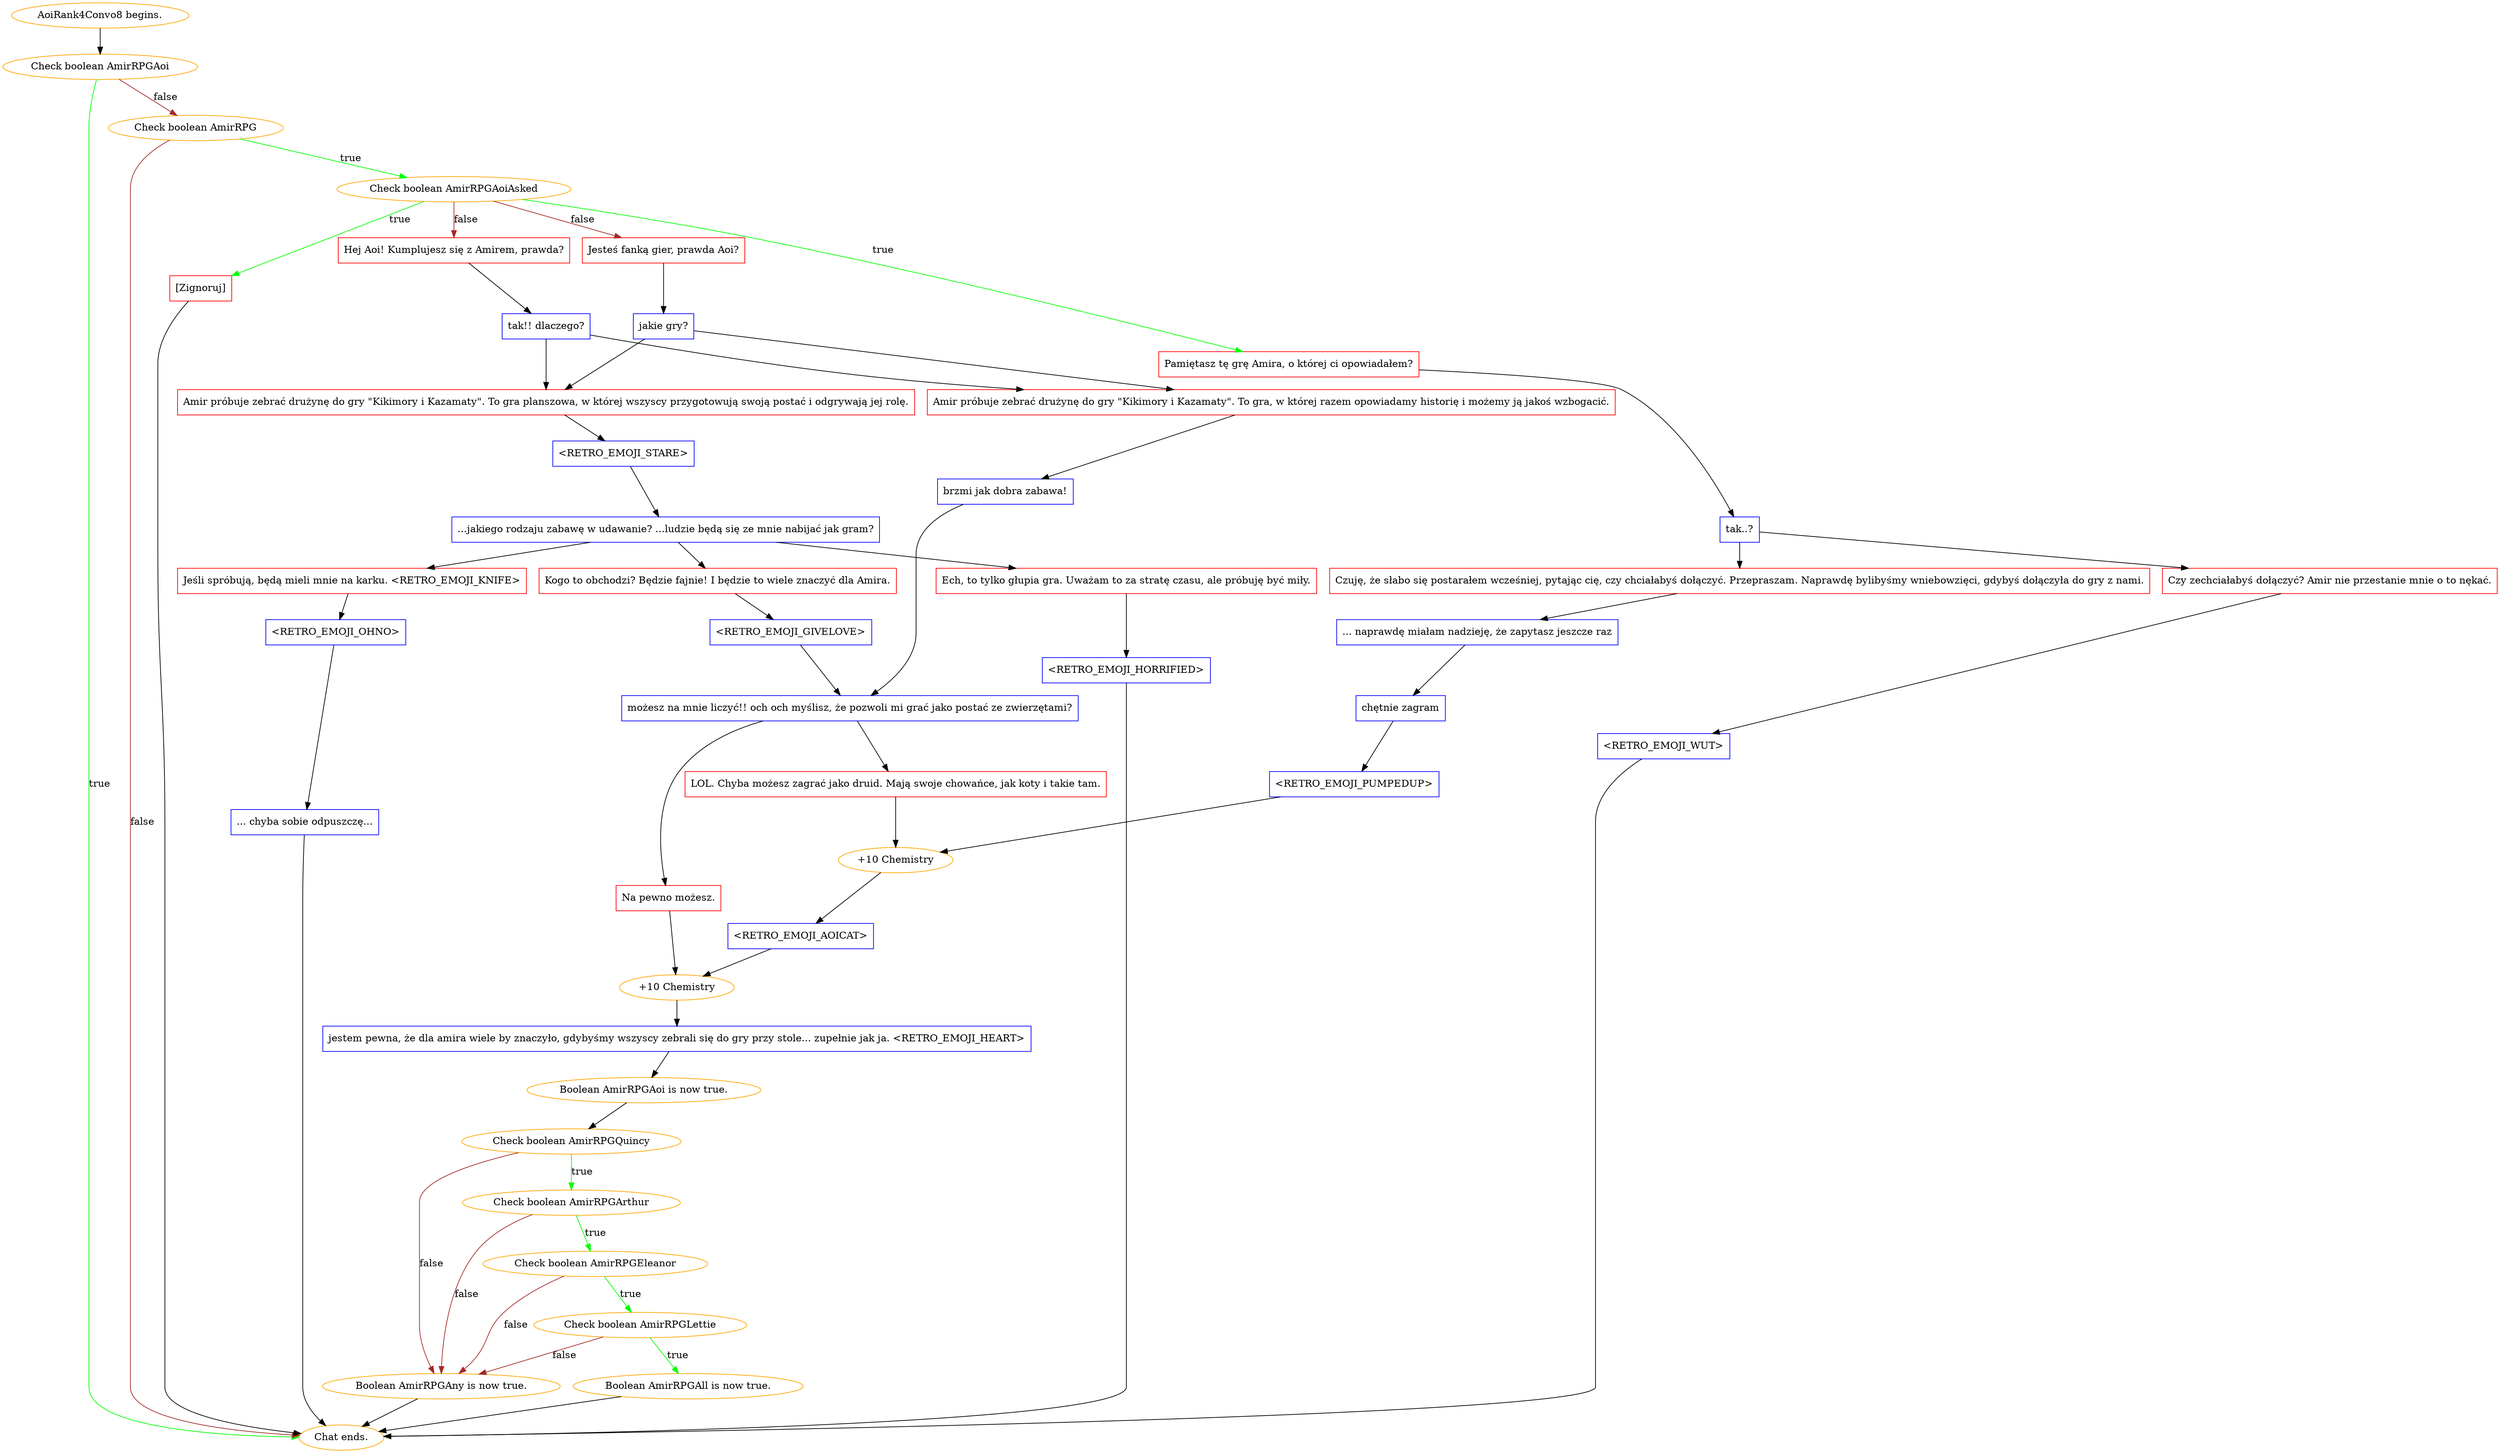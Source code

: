 digraph {
	"AoiRank4Convo8 begins." [color=orange];
		"AoiRank4Convo8 begins." -> j3630877685;
	j3630877685 [label="Check boolean AmirRPGAoi",color=orange];
		j3630877685 -> "Chat ends." [label=true,color=green];
		j3630877685 -> j1747703161 [label=false,color=brown];
	"Chat ends." [color=orange];
	j1747703161 [label="Check boolean AmirRPG",color=orange];
		j1747703161 -> j335162683 [label=true,color=green];
		j1747703161 -> "Chat ends." [label=false,color=brown];
	j335162683 [label="Check boolean AmirRPGAoiAsked",color=orange];
		j335162683 -> j2096586375 [label=true,color=green];
		j335162683 -> j3067342839 [label=true,color=green];
		j335162683 -> j1247755108 [label=false,color=brown];
		j335162683 -> j545731502 [label=false,color=brown];
	j2096586375 [label="Pamiętasz tę grę Amira, o której ci opowiadałem?",shape=box,color=red];
		j2096586375 -> j1371849451;
	j3067342839 [label="[Zignoruj]",shape=box,color=red];
		j3067342839 -> "Chat ends.";
	j1247755108 [label="Hej Aoi! Kumplujesz się z Amirem, prawda?",shape=box,color=red];
		j1247755108 -> j3274236838;
	j545731502 [label="Jesteś fanką gier, prawda Aoi?",shape=box,color=red];
		j545731502 -> j1632292431;
	j1371849451 [label="tak..?",shape=box,color=blue];
		j1371849451 -> j2957076879;
		j1371849451 -> j837442172;
	j3274236838 [label="tak!! dlaczego?",shape=box,color=blue];
		j3274236838 -> j564223847;
		j3274236838 -> j3999076454;
	j1632292431 [label="jakie gry?",shape=box,color=blue];
		j1632292431 -> j564223847;
		j1632292431 -> j3999076454;
	j2957076879 [label="Czuję, że słabo się postarałem wcześniej, pytając cię, czy chciałabyś dołączyć. Przepraszam. Naprawdę bylibyśmy wniebowzięci, gdybyś dołączyła do gry z nami.",shape=box,color=red];
		j2957076879 -> j663026089;
	j837442172 [label="Czy zechciałabyś dołączyć? Amir nie przestanie mnie o to nękać.",shape=box,color=red];
		j837442172 -> j15359107;
	j564223847 [label="Amir próbuje zebrać drużynę do gry \"Kikimory i Kazamaty\". To gra planszowa, w której wszyscy przygotowują swoją postać i odgrywają jej rolę.",shape=box,color=red];
		j564223847 -> j1462588535;
	j3999076454 [label="Amir próbuje zebrać drużynę do gry \"Kikimory i Kazamaty\". To gra, w której razem opowiadamy historię i możemy ją jakoś wzbogacić.",shape=box,color=red];
		j3999076454 -> j70411382;
	j663026089 [label="... naprawdę miałam nadzieję, że zapytasz jeszcze raz",shape=box,color=blue];
		j663026089 -> j2997188878;
	j15359107 [label="<RETRO_EMOJI_WUT>",shape=box,color=blue];
		j15359107 -> "Chat ends.";
	j1462588535 [label="<RETRO_EMOJI_STARE>",shape=box,color=blue];
		j1462588535 -> j2065659385;
	j70411382 [label="brzmi jak dobra zabawa!",shape=box,color=blue];
		j70411382 -> j839117766;
	j2997188878 [label="chętnie zagram",shape=box,color=blue];
		j2997188878 -> j2115842776;
	j2065659385 [label="...jakiego rodzaju zabawę w udawanie? ...ludzie będą się ze mnie nabijać jak gram?",shape=box,color=blue];
		j2065659385 -> j1321842521;
		j2065659385 -> j2181749382;
		j2065659385 -> j3285223105;
	j839117766 [label="możesz na mnie liczyć!! och och myślisz, że pozwoli mi grać jako postać ze zwierzętami?",shape=box,color=blue];
		j839117766 -> j1039885242;
		j839117766 -> j2733979437;
	j2115842776 [label="<RETRO_EMOJI_PUMPEDUP>",shape=box,color=blue];
		j2115842776 -> j3480079981;
	j1321842521 [label="Ech, to tylko głupia gra. Uważam to za stratę czasu, ale próbuję być miły.",shape=box,color=red];
		j1321842521 -> j4081928315;
	j2181749382 [label="Jeśli spróbują, będą mieli mnie na karku. <RETRO_EMOJI_KNIFE>",shape=box,color=red];
		j2181749382 -> j1004582448;
	j3285223105 [label="Kogo to obchodzi? Będzie fajnie! I będzie to wiele znaczyć dla Amira.",shape=box,color=red];
		j3285223105 -> j4277760730;
	j1039885242 [label="LOL. Chyba możesz zagrać jako druid. Mają swoje chowańce, jak koty i takie tam.",shape=box,color=red];
		j1039885242 -> j3480079981;
	j2733979437 [label="Na pewno możesz.",shape=box,color=red];
		j2733979437 -> j3914449069;
	j3480079981 [label="+10 Chemistry",color=orange];
		j3480079981 -> j29647408;
	j4081928315 [label="<RETRO_EMOJI_HORRIFIED>",shape=box,color=blue];
		j4081928315 -> "Chat ends.";
	j1004582448 [label="<RETRO_EMOJI_OHNO>",shape=box,color=blue];
		j1004582448 -> j3393099093;
	j4277760730 [label="<RETRO_EMOJI_GIVELOVE>",shape=box,color=blue];
		j4277760730 -> j839117766;
	j3914449069 [label="+10 Chemistry",color=orange];
		j3914449069 -> j2606023618;
	j29647408 [label="<RETRO_EMOJI_AOICAT>",shape=box,color=blue];
		j29647408 -> j3914449069;
	j3393099093 [label="... chyba sobie odpuszczę...",shape=box,color=blue];
		j3393099093 -> "Chat ends.";
	j2606023618 [label="jestem pewna, że dla amira wiele by znaczyło, gdybyśmy wszyscy zebrali się do gry przy stole... zupełnie jak ja. <RETRO_EMOJI_HEART>",shape=box,color=blue];
		j2606023618 -> j546910623;
	j546910623 [label="Boolean AmirRPGAoi is now true.",color=orange];
		j546910623 -> j2400812162;
	j2400812162 [label="Check boolean AmirRPGQuincy",color=orange];
		j2400812162 -> j3150435516 [label=true,color=green];
		j2400812162 -> j1692268193 [label=false,color=brown];
	j3150435516 [label="Check boolean AmirRPGArthur",color=orange];
		j3150435516 -> j3356602255 [label=true,color=green];
		j3150435516 -> j1692268193 [label=false,color=brown];
	j1692268193 [label="Boolean AmirRPGAny is now true.",color=orange];
		j1692268193 -> "Chat ends.";
	j3356602255 [label="Check boolean AmirRPGEleanor",color=orange];
		j3356602255 -> j4187484636 [label=true,color=green];
		j3356602255 -> j1692268193 [label=false,color=brown];
	j4187484636 [label="Check boolean AmirRPGLettie",color=orange];
		j4187484636 -> j3798570005 [label=true,color=green];
		j4187484636 -> j1692268193 [label=false,color=brown];
	j3798570005 [label="Boolean AmirRPGAll is now true.",color=orange];
		j3798570005 -> "Chat ends.";
}